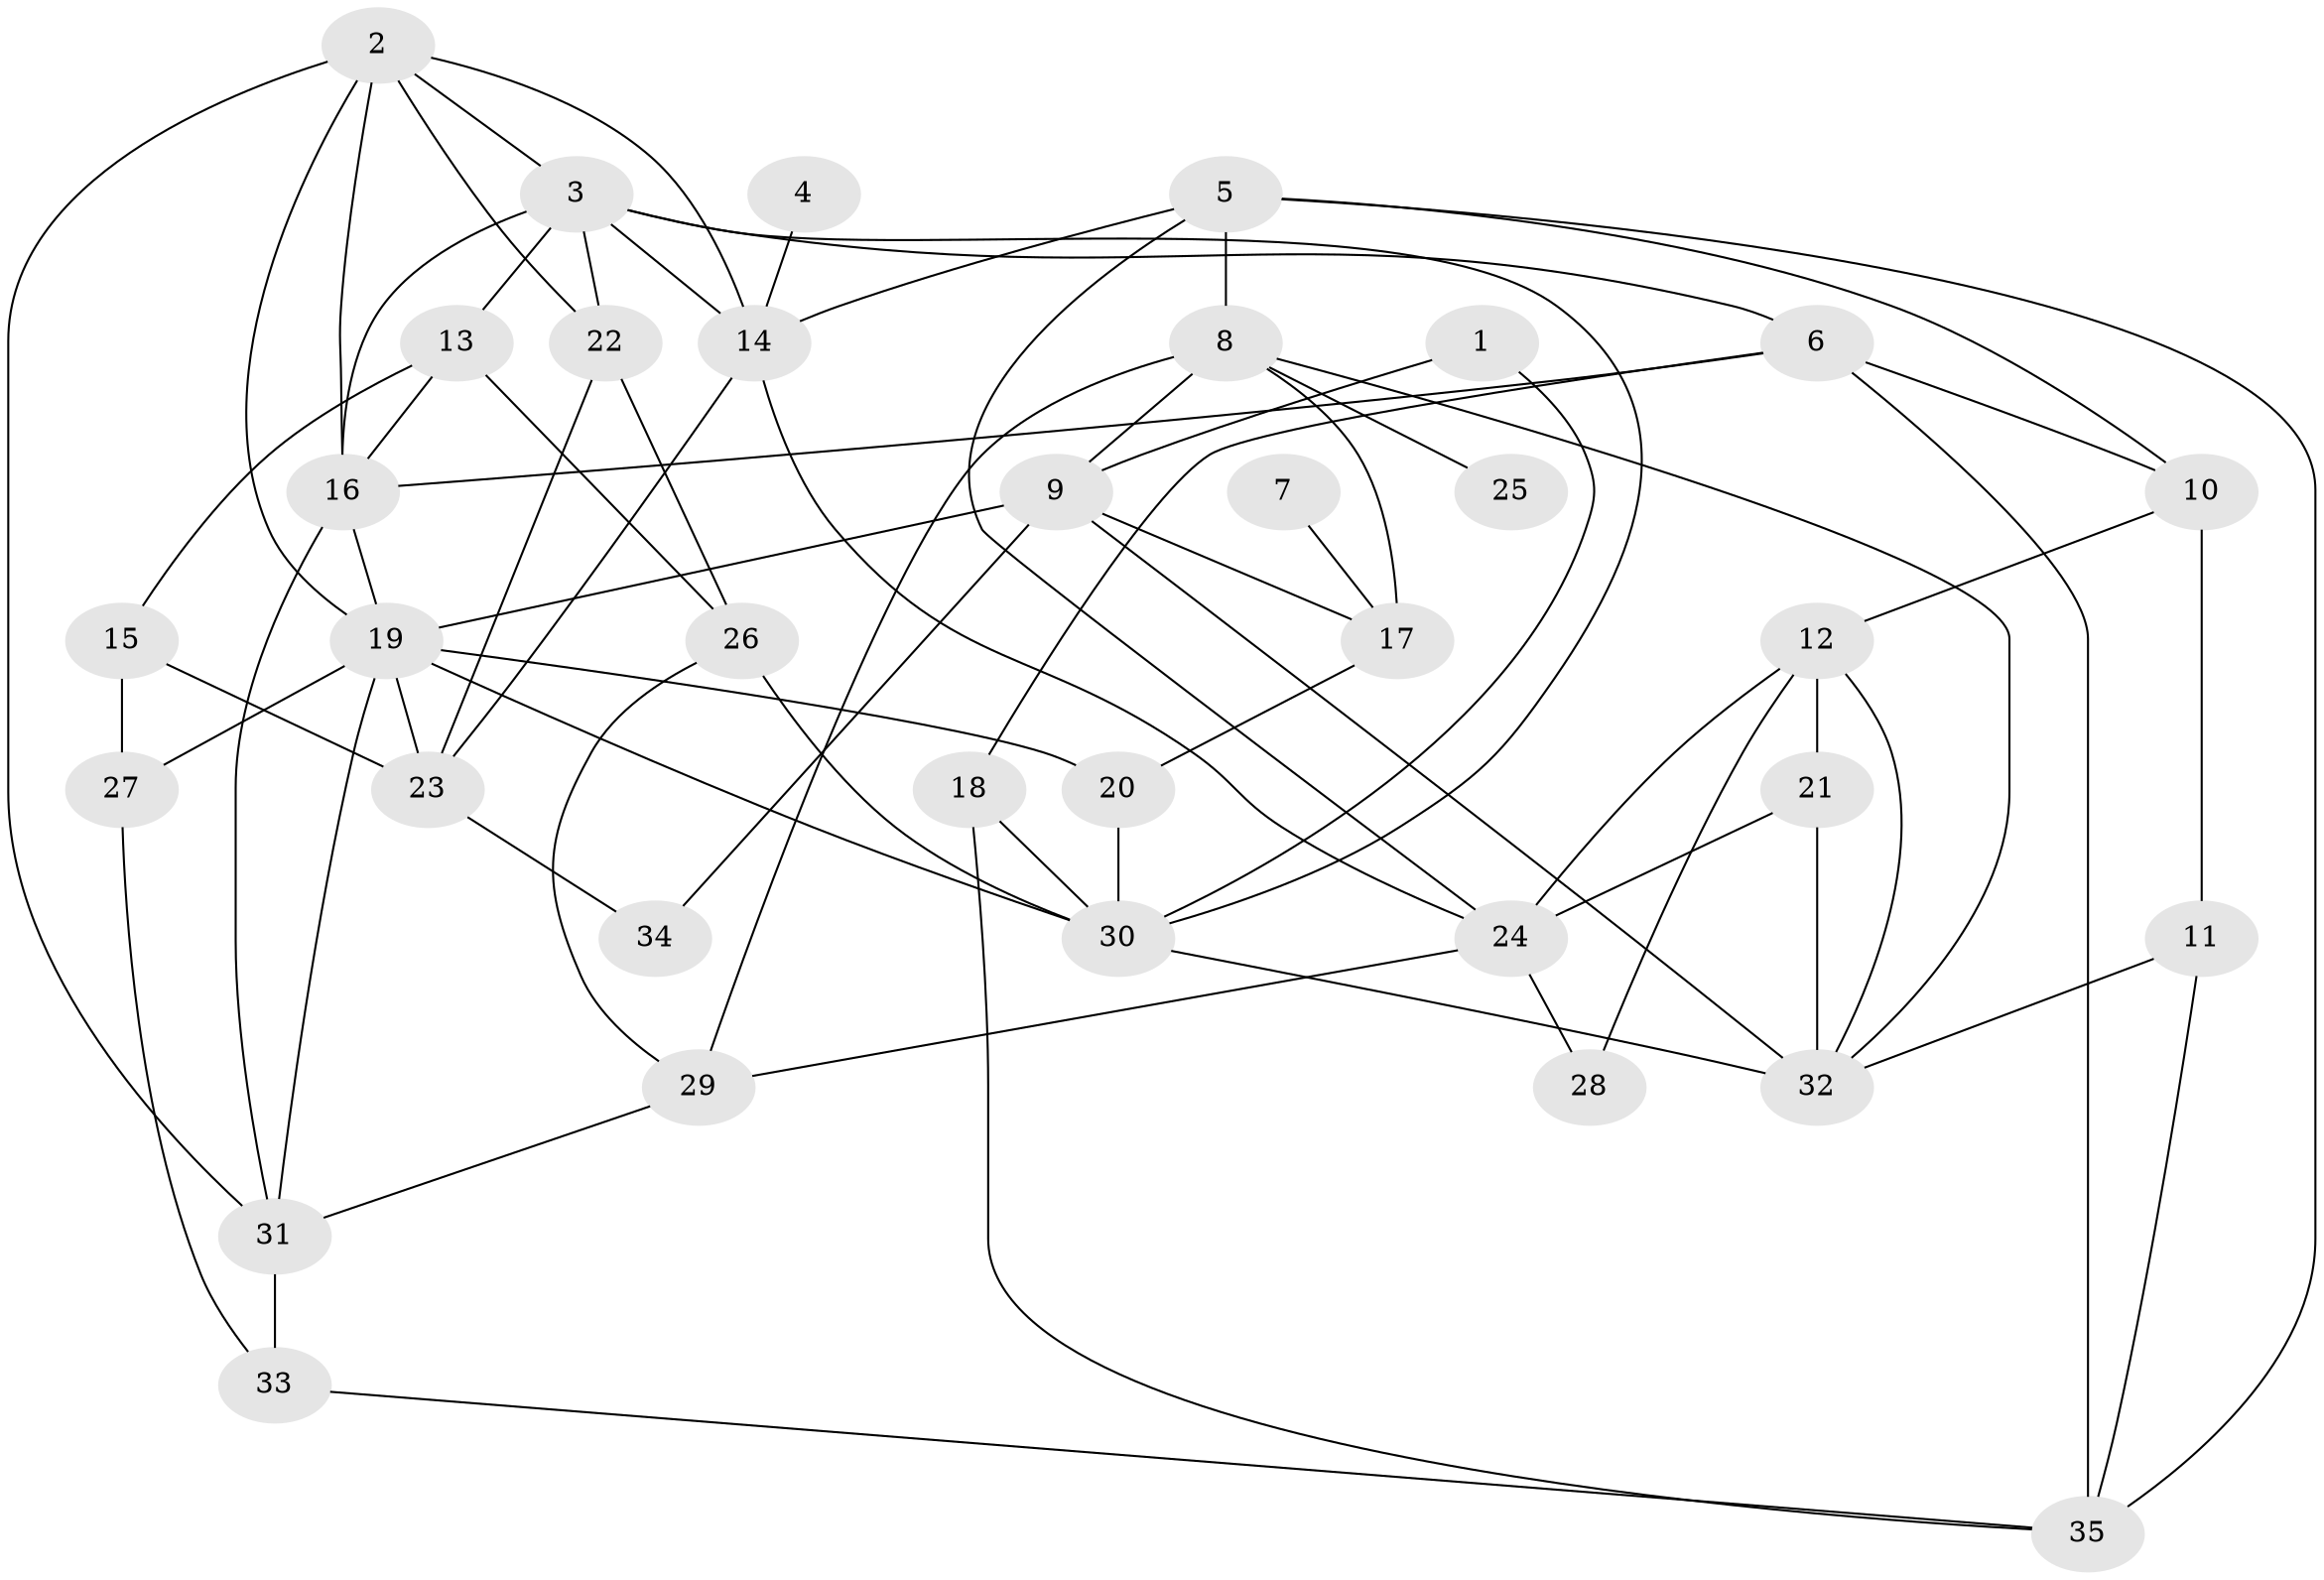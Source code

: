 // original degree distribution, {3: 0.24324324324324326, 5: 0.04504504504504504, 9: 0.009009009009009009, 8: 0.009009009009009009, 6: 0.05405405405405406, 4: 0.13513513513513514, 2: 0.24324324324324326, 7: 0.009009009009009009, 1: 0.25225225225225223}
// Generated by graph-tools (version 1.1) at 2025/36/03/04/25 23:36:12]
// undirected, 35 vertices, 74 edges
graph export_dot {
  node [color=gray90,style=filled];
  1;
  2;
  3;
  4;
  5;
  6;
  7;
  8;
  9;
  10;
  11;
  12;
  13;
  14;
  15;
  16;
  17;
  18;
  19;
  20;
  21;
  22;
  23;
  24;
  25;
  26;
  27;
  28;
  29;
  30;
  31;
  32;
  33;
  34;
  35;
  1 -- 9 [weight=1.0];
  1 -- 30 [weight=1.0];
  2 -- 3 [weight=1.0];
  2 -- 14 [weight=1.0];
  2 -- 16 [weight=1.0];
  2 -- 19 [weight=1.0];
  2 -- 22 [weight=1.0];
  2 -- 31 [weight=1.0];
  3 -- 6 [weight=1.0];
  3 -- 13 [weight=1.0];
  3 -- 14 [weight=1.0];
  3 -- 16 [weight=1.0];
  3 -- 22 [weight=1.0];
  3 -- 30 [weight=1.0];
  4 -- 14 [weight=1.0];
  5 -- 8 [weight=1.0];
  5 -- 10 [weight=1.0];
  5 -- 14 [weight=1.0];
  5 -- 24 [weight=1.0];
  5 -- 35 [weight=1.0];
  6 -- 10 [weight=1.0];
  6 -- 16 [weight=1.0];
  6 -- 18 [weight=1.0];
  6 -- 35 [weight=1.0];
  7 -- 17 [weight=1.0];
  8 -- 9 [weight=2.0];
  8 -- 17 [weight=1.0];
  8 -- 25 [weight=1.0];
  8 -- 29 [weight=1.0];
  8 -- 32 [weight=1.0];
  9 -- 17 [weight=1.0];
  9 -- 19 [weight=1.0];
  9 -- 32 [weight=1.0];
  9 -- 34 [weight=1.0];
  10 -- 11 [weight=1.0];
  10 -- 12 [weight=1.0];
  11 -- 32 [weight=1.0];
  11 -- 35 [weight=1.0];
  12 -- 21 [weight=1.0];
  12 -- 24 [weight=1.0];
  12 -- 28 [weight=1.0];
  12 -- 32 [weight=1.0];
  13 -- 15 [weight=1.0];
  13 -- 16 [weight=1.0];
  13 -- 26 [weight=1.0];
  14 -- 23 [weight=1.0];
  14 -- 24 [weight=1.0];
  15 -- 23 [weight=1.0];
  15 -- 27 [weight=1.0];
  16 -- 19 [weight=1.0];
  16 -- 31 [weight=1.0];
  17 -- 20 [weight=1.0];
  18 -- 30 [weight=1.0];
  18 -- 35 [weight=1.0];
  19 -- 20 [weight=1.0];
  19 -- 23 [weight=1.0];
  19 -- 27 [weight=1.0];
  19 -- 30 [weight=1.0];
  19 -- 31 [weight=1.0];
  20 -- 30 [weight=1.0];
  21 -- 24 [weight=2.0];
  21 -- 32 [weight=2.0];
  22 -- 23 [weight=1.0];
  22 -- 26 [weight=1.0];
  23 -- 34 [weight=1.0];
  24 -- 28 [weight=1.0];
  24 -- 29 [weight=1.0];
  26 -- 29 [weight=1.0];
  26 -- 30 [weight=1.0];
  27 -- 33 [weight=1.0];
  29 -- 31 [weight=1.0];
  30 -- 32 [weight=1.0];
  31 -- 33 [weight=1.0];
  33 -- 35 [weight=1.0];
}
